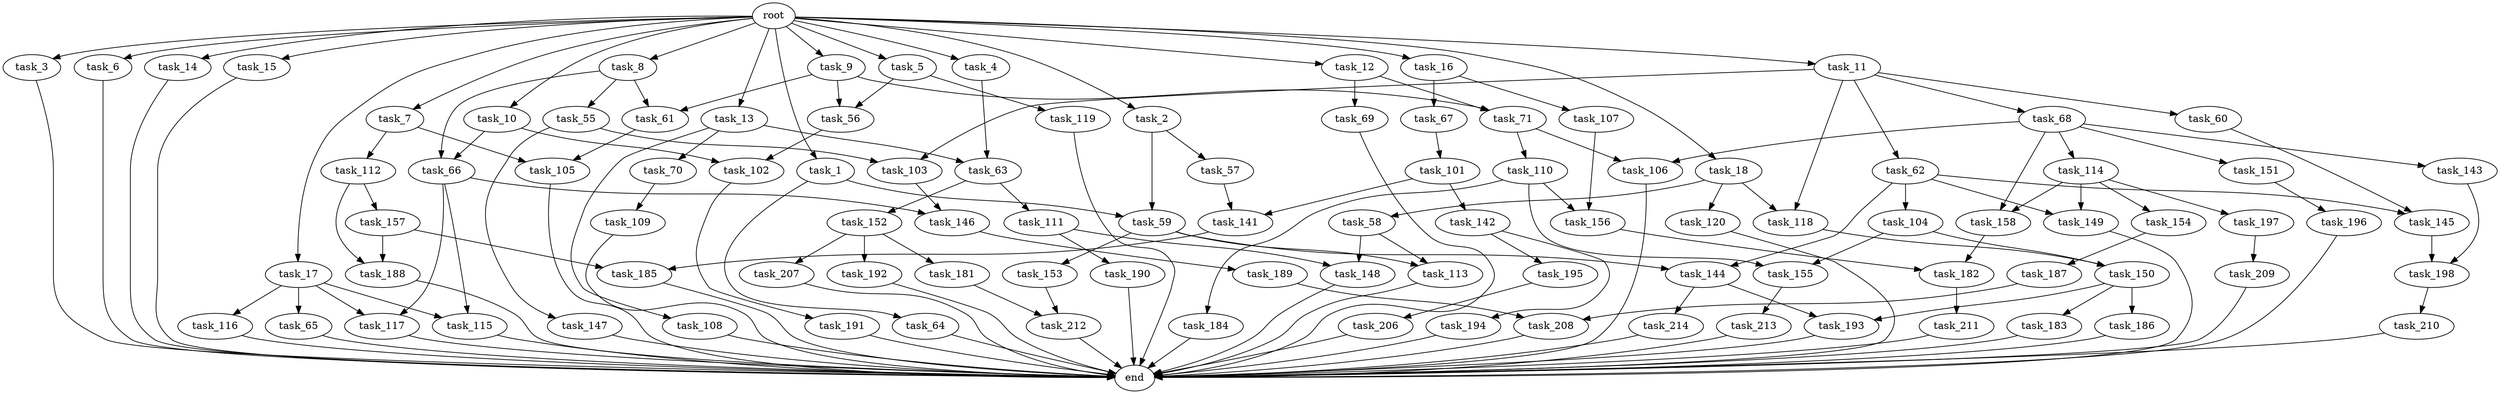 digraph G {
  root [size="0.000000"];
  task_1 [size="1.024000"];
  task_2 [size="1.024000"];
  task_3 [size="1.024000"];
  task_4 [size="1.024000"];
  task_5 [size="1.024000"];
  task_6 [size="1.024000"];
  task_7 [size="1.024000"];
  task_8 [size="1.024000"];
  task_9 [size="1.024000"];
  task_10 [size="1.024000"];
  task_11 [size="1.024000"];
  task_12 [size="1.024000"];
  task_13 [size="1.024000"];
  task_14 [size="1.024000"];
  task_15 [size="1.024000"];
  task_16 [size="1.024000"];
  task_17 [size="1.024000"];
  task_18 [size="1.024000"];
  task_55 [size="77309411.328000"];
  task_56 [size="1005022347.264000"];
  task_57 [size="858993459.200000"];
  task_58 [size="137438953.472000"];
  task_59 [size="1073741824.000000"];
  task_60 [size="34359738.368000"];
  task_61 [size="386547056.640000"];
  task_62 [size="34359738.368000"];
  task_63 [size="687194767.360000"];
  task_64 [size="214748364.800000"];
  task_65 [size="420906795.008000"];
  task_66 [size="214748364.800000"];
  task_67 [size="420906795.008000"];
  task_68 [size="34359738.368000"];
  task_69 [size="137438953.472000"];
  task_70 [size="549755813.888000"];
  task_71 [size="446676598.784000"];
  task_101 [size="549755813.888000"];
  task_102 [size="214748364.800000"];
  task_103 [size="249108103.168000"];
  task_104 [size="695784701.952000"];
  task_105 [size="343597383.680000"];
  task_106 [size="833223655.424000"];
  task_107 [size="420906795.008000"];
  task_108 [size="549755813.888000"];
  task_109 [size="137438953.472000"];
  task_110 [size="695784701.952000"];
  task_111 [size="77309411.328000"];
  task_112 [size="309237645.312000"];
  task_113 [size="1554778161.152000"];
  task_114 [size="137438953.472000"];
  task_115 [size="635655159.808000"];
  task_116 [size="420906795.008000"];
  task_117 [size="635655159.808000"];
  task_118 [size="171798691.840000"];
  task_119 [size="695784701.952000"];
  task_120 [size="137438953.472000"];
  task_141 [size="455266533.376000"];
  task_142 [size="34359738.368000"];
  task_143 [size="137438953.472000"];
  task_144 [size="1554778161.152000"];
  task_145 [size="1391569403.904000"];
  task_146 [size="910533066.752000"];
  task_147 [size="214748364.800000"];
  task_148 [size="1116691496.960000"];
  task_149 [size="1391569403.904000"];
  task_150 [size="936302870.528000"];
  task_151 [size="137438953.472000"];
  task_152 [size="77309411.328000"];
  task_153 [size="858993459.200000"];
  task_154 [size="695784701.952000"];
  task_155 [size="1168231104.512000"];
  task_156 [size="1168231104.512000"];
  task_157 [size="137438953.472000"];
  task_158 [size="833223655.424000"];
  task_181 [size="77309411.328000"];
  task_182 [size="154618822.656000"];
  task_183 [size="34359738.368000"];
  task_184 [size="309237645.312000"];
  task_185 [size="386547056.640000"];
  task_186 [size="34359738.368000"];
  task_187 [size="858993459.200000"];
  task_188 [size="446676598.784000"];
  task_189 [size="695784701.952000"];
  task_190 [size="420906795.008000"];
  task_191 [size="549755813.888000"];
  task_192 [size="77309411.328000"];
  task_193 [size="111669149.696000"];
  task_194 [size="420906795.008000"];
  task_195 [size="420906795.008000"];
  task_196 [size="695784701.952000"];
  task_197 [size="695784701.952000"];
  task_198 [size="1245540515.840000"];
  task_206 [size="309237645.312000"];
  task_207 [size="77309411.328000"];
  task_208 [size="1279900254.208000"];
  task_209 [size="420906795.008000"];
  task_210 [size="137438953.472000"];
  task_211 [size="34359738.368000"];
  task_212 [size="1005022347.264000"];
  task_213 [size="34359738.368000"];
  task_214 [size="77309411.328000"];
  end [size="0.000000"];

  root -> task_1 [size="1.000000"];
  root -> task_2 [size="1.000000"];
  root -> task_3 [size="1.000000"];
  root -> task_4 [size="1.000000"];
  root -> task_5 [size="1.000000"];
  root -> task_6 [size="1.000000"];
  root -> task_7 [size="1.000000"];
  root -> task_8 [size="1.000000"];
  root -> task_9 [size="1.000000"];
  root -> task_10 [size="1.000000"];
  root -> task_11 [size="1.000000"];
  root -> task_12 [size="1.000000"];
  root -> task_13 [size="1.000000"];
  root -> task_14 [size="1.000000"];
  root -> task_15 [size="1.000000"];
  root -> task_16 [size="1.000000"];
  root -> task_17 [size="1.000000"];
  root -> task_18 [size="1.000000"];
  task_1 -> task_59 [size="209715200.000000"];
  task_1 -> task_64 [size="209715200.000000"];
  task_2 -> task_57 [size="838860800.000000"];
  task_2 -> task_59 [size="838860800.000000"];
  task_3 -> end [size="1.000000"];
  task_4 -> task_63 [size="134217728.000000"];
  task_5 -> task_56 [size="679477248.000000"];
  task_5 -> task_119 [size="679477248.000000"];
  task_6 -> end [size="1.000000"];
  task_7 -> task_105 [size="301989888.000000"];
  task_7 -> task_112 [size="301989888.000000"];
  task_8 -> task_55 [size="75497472.000000"];
  task_8 -> task_61 [size="75497472.000000"];
  task_8 -> task_66 [size="75497472.000000"];
  task_9 -> task_56 [size="301989888.000000"];
  task_9 -> task_61 [size="301989888.000000"];
  task_9 -> task_71 [size="301989888.000000"];
  task_10 -> task_66 [size="134217728.000000"];
  task_10 -> task_102 [size="134217728.000000"];
  task_11 -> task_60 [size="33554432.000000"];
  task_11 -> task_62 [size="33554432.000000"];
  task_11 -> task_68 [size="33554432.000000"];
  task_11 -> task_103 [size="33554432.000000"];
  task_11 -> task_118 [size="33554432.000000"];
  task_12 -> task_69 [size="134217728.000000"];
  task_12 -> task_71 [size="134217728.000000"];
  task_13 -> task_63 [size="536870912.000000"];
  task_13 -> task_70 [size="536870912.000000"];
  task_13 -> task_108 [size="536870912.000000"];
  task_14 -> end [size="1.000000"];
  task_15 -> end [size="1.000000"];
  task_16 -> task_67 [size="411041792.000000"];
  task_16 -> task_107 [size="411041792.000000"];
  task_17 -> task_65 [size="411041792.000000"];
  task_17 -> task_115 [size="411041792.000000"];
  task_17 -> task_116 [size="411041792.000000"];
  task_17 -> task_117 [size="411041792.000000"];
  task_18 -> task_58 [size="134217728.000000"];
  task_18 -> task_118 [size="134217728.000000"];
  task_18 -> task_120 [size="134217728.000000"];
  task_55 -> task_103 [size="209715200.000000"];
  task_55 -> task_147 [size="209715200.000000"];
  task_56 -> task_102 [size="75497472.000000"];
  task_57 -> task_141 [size="411041792.000000"];
  task_58 -> task_113 [size="679477248.000000"];
  task_58 -> task_148 [size="679477248.000000"];
  task_59 -> task_113 [size="838860800.000000"];
  task_59 -> task_144 [size="838860800.000000"];
  task_59 -> task_153 [size="838860800.000000"];
  task_60 -> task_145 [size="679477248.000000"];
  task_61 -> task_105 [size="33554432.000000"];
  task_62 -> task_104 [size="679477248.000000"];
  task_62 -> task_144 [size="679477248.000000"];
  task_62 -> task_145 [size="679477248.000000"];
  task_62 -> task_149 [size="679477248.000000"];
  task_63 -> task_111 [size="75497472.000000"];
  task_63 -> task_152 [size="75497472.000000"];
  task_64 -> end [size="1.000000"];
  task_65 -> end [size="1.000000"];
  task_66 -> task_115 [size="209715200.000000"];
  task_66 -> task_117 [size="209715200.000000"];
  task_66 -> task_146 [size="209715200.000000"];
  task_67 -> task_101 [size="536870912.000000"];
  task_68 -> task_106 [size="134217728.000000"];
  task_68 -> task_114 [size="134217728.000000"];
  task_68 -> task_143 [size="134217728.000000"];
  task_68 -> task_151 [size="134217728.000000"];
  task_68 -> task_158 [size="134217728.000000"];
  task_69 -> end [size="1.000000"];
  task_70 -> task_109 [size="134217728.000000"];
  task_71 -> task_106 [size="679477248.000000"];
  task_71 -> task_110 [size="679477248.000000"];
  task_101 -> task_141 [size="33554432.000000"];
  task_101 -> task_142 [size="33554432.000000"];
  task_102 -> task_191 [size="536870912.000000"];
  task_103 -> task_146 [size="679477248.000000"];
  task_104 -> task_150 [size="838860800.000000"];
  task_104 -> task_155 [size="838860800.000000"];
  task_105 -> end [size="1.000000"];
  task_106 -> end [size="1.000000"];
  task_107 -> task_156 [size="838860800.000000"];
  task_108 -> end [size="1.000000"];
  task_109 -> end [size="1.000000"];
  task_110 -> task_155 [size="301989888.000000"];
  task_110 -> task_156 [size="301989888.000000"];
  task_110 -> task_184 [size="301989888.000000"];
  task_111 -> task_148 [size="411041792.000000"];
  task_111 -> task_190 [size="411041792.000000"];
  task_112 -> task_157 [size="134217728.000000"];
  task_112 -> task_188 [size="134217728.000000"];
  task_113 -> end [size="1.000000"];
  task_114 -> task_149 [size="679477248.000000"];
  task_114 -> task_154 [size="679477248.000000"];
  task_114 -> task_158 [size="679477248.000000"];
  task_114 -> task_197 [size="679477248.000000"];
  task_115 -> end [size="1.000000"];
  task_116 -> end [size="1.000000"];
  task_117 -> end [size="1.000000"];
  task_118 -> task_150 [size="75497472.000000"];
  task_119 -> end [size="1.000000"];
  task_120 -> end [size="1.000000"];
  task_141 -> task_185 [size="75497472.000000"];
  task_142 -> task_194 [size="411041792.000000"];
  task_142 -> task_195 [size="411041792.000000"];
  task_143 -> task_198 [size="679477248.000000"];
  task_144 -> task_193 [size="75497472.000000"];
  task_144 -> task_214 [size="75497472.000000"];
  task_145 -> task_198 [size="536870912.000000"];
  task_146 -> task_189 [size="679477248.000000"];
  task_147 -> end [size="1.000000"];
  task_148 -> end [size="1.000000"];
  task_149 -> end [size="1.000000"];
  task_150 -> task_183 [size="33554432.000000"];
  task_150 -> task_186 [size="33554432.000000"];
  task_150 -> task_193 [size="33554432.000000"];
  task_151 -> task_196 [size="679477248.000000"];
  task_152 -> task_181 [size="75497472.000000"];
  task_152 -> task_192 [size="75497472.000000"];
  task_152 -> task_207 [size="75497472.000000"];
  task_153 -> task_212 [size="679477248.000000"];
  task_154 -> task_187 [size="838860800.000000"];
  task_155 -> task_213 [size="33554432.000000"];
  task_156 -> task_182 [size="75497472.000000"];
  task_157 -> task_185 [size="301989888.000000"];
  task_157 -> task_188 [size="301989888.000000"];
  task_158 -> task_182 [size="75497472.000000"];
  task_181 -> task_212 [size="301989888.000000"];
  task_182 -> task_211 [size="33554432.000000"];
  task_183 -> end [size="1.000000"];
  task_184 -> end [size="1.000000"];
  task_185 -> end [size="1.000000"];
  task_186 -> end [size="1.000000"];
  task_187 -> task_208 [size="411041792.000000"];
  task_188 -> end [size="1.000000"];
  task_189 -> task_208 [size="838860800.000000"];
  task_190 -> end [size="1.000000"];
  task_191 -> end [size="1.000000"];
  task_192 -> end [size="1.000000"];
  task_193 -> end [size="1.000000"];
  task_194 -> end [size="1.000000"];
  task_195 -> task_206 [size="301989888.000000"];
  task_196 -> end [size="1.000000"];
  task_197 -> task_209 [size="411041792.000000"];
  task_198 -> task_210 [size="134217728.000000"];
  task_206 -> end [size="1.000000"];
  task_207 -> end [size="1.000000"];
  task_208 -> end [size="1.000000"];
  task_209 -> end [size="1.000000"];
  task_210 -> end [size="1.000000"];
  task_211 -> end [size="1.000000"];
  task_212 -> end [size="1.000000"];
  task_213 -> end [size="1.000000"];
  task_214 -> end [size="1.000000"];
}
